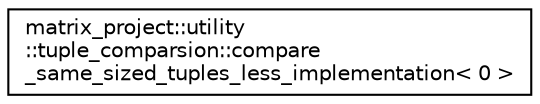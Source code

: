 digraph "Graphical Class Hierarchy"
{
  edge [fontname="Helvetica",fontsize="10",labelfontname="Helvetica",labelfontsize="10"];
  node [fontname="Helvetica",fontsize="10",shape=record];
  rankdir="LR";
  Node1 [label="matrix_project::utility\l::tuple_comparsion::compare\l_same_sized_tuples_less_implementation\< 0 \>",height=0.2,width=0.4,color="black", fillcolor="white", style="filled",URL="$structmatrix__project_1_1utility_1_1tuple__comparsion_1_1compare__same__sized__tuples__less__implementation_3_010_01_4.html"];
}
